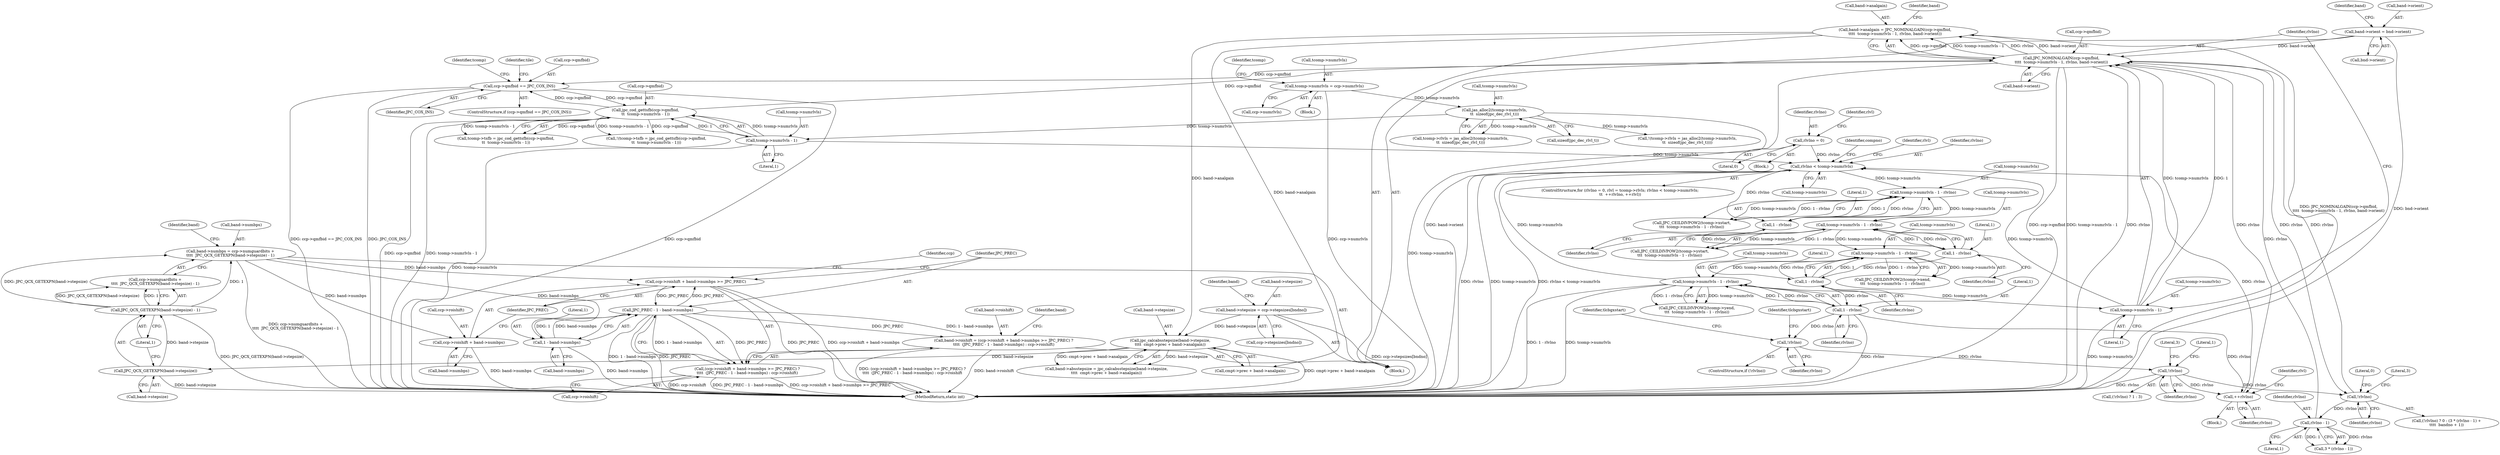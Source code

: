 digraph "0_jasper_1abc2e5a401a4bf1d5ca4df91358ce5df111f495@pointer" {
"1000759" [label="(Call,band->numbps = ccp->numguardbits +\n\t\t\t\t  JPC_QCX_GETEXPN(band->stepsize) - 1)"];
"1000767" [label="(Call,JPC_QCX_GETEXPN(band->stepsize) - 1)"];
"1000768" [label="(Call,JPC_QCX_GETEXPN(band->stepsize))"];
"1000748" [label="(Call,jpc_calcabsstepsize(band->stepsize,\n\t\t\t\t  cmpt->prec + band->analgain))"];
"1000718" [label="(Call,band->stepsize = ccp->stepsizes[bndno])"];
"1000727" [label="(Call,band->analgain = JPC_NOMINALGAIN(ccp->qmfbid,\n\t\t\t\t  tcomp->numrlvls - 1, rlvlno, band->orient))"];
"1000731" [label="(Call,JPC_NOMINALGAIN(ccp->qmfbid,\n\t\t\t\t  tcomp->numrlvls - 1, rlvlno, band->orient))"];
"1000290" [label="(Call,jpc_cod_gettsfb(ccp->qmfbid,\n\t\t  tcomp->numrlvls - 1))"];
"1000211" [label="(Call,ccp->qmfbid == JPC_COX_INS)"];
"1000294" [label="(Call,tcomp->numrlvls - 1)"];
"1000235" [label="(Call,jas_alloc2(tcomp->numrlvls,\n\t\t  sizeof(jpc_dec_rlvl_t)))"];
"1000222" [label="(Call,tcomp->numrlvls = ccp->numrlvls)"];
"1000735" [label="(Call,tcomp->numrlvls - 1)"];
"1000404" [label="(Call,tcomp->numrlvls - 1 - rlvlno)"];
"1000389" [label="(Call,tcomp->numrlvls - 1 - rlvlno)"];
"1000374" [label="(Call,tcomp->numrlvls - 1 - rlvlno)"];
"1000359" [label="(Call,tcomp->numrlvls - 1 - rlvlno)"];
"1000335" [label="(Call,rlvlno < tcomp->numrlvls)"];
"1000327" [label="(Call,rlvlno = 0)"];
"1000341" [label="(Call,++rlvlno)"];
"1000649" [label="(Call,!rlvlno)"];
"1000553" [label="(Call,!rlvlno)"];
"1000408" [label="(Call,1 - rlvlno)"];
"1000393" [label="(Call,1 - rlvlno)"];
"1000378" [label="(Call,1 - rlvlno)"];
"1000363" [label="(Call,1 - rlvlno)"];
"1000699" [label="(Call,rlvlno - 1)"];
"1000693" [label="(Call,!rlvlno)"];
"1000711" [label="(Call,band->orient = bnd->orient)"];
"1000778" [label="(Call,ccp->roishift + band->numbps >= JPC_PREC)"];
"1000787" [label="(Call,JPC_PREC - 1 - band->numbps)"];
"1000773" [label="(Call,band->roishift = (ccp->roishift + band->numbps >= JPC_PREC) ?\n\t\t\t\t  (JPC_PREC - 1 - band->numbps) : ccp->roishift)"];
"1000777" [label="(Call,(ccp->roishift + band->numbps >= JPC_PREC) ?\n\t\t\t\t  (JPC_PREC - 1 - band->numbps) : ccp->roishift)"];
"1000779" [label="(Call,ccp->roishift + band->numbps)"];
"1000789" [label="(Call,1 - band->numbps)"];
"1000752" [label="(Call,cmpt->prec + band->analgain)"];
"1000769" [label="(Call,band->stepsize)"];
"1000778" [label="(Call,ccp->roishift + band->numbps >= JPC_PREC)"];
"1000340" [label="(Block,)"];
"1000775" [label="(Identifier,band)"];
"1000779" [label="(Call,ccp->roishift + band->numbps)"];
"1000649" [label="(Call,!rlvlno)"];
"1000585" [label="(Identifier,tlcbgxstart)"];
"1000219" [label="(Identifier,tile)"];
"1000215" [label="(Identifier,JPC_COX_INS)"];
"1000378" [label="(Call,1 - rlvlno)"];
"1000694" [label="(Identifier,rlvlno)"];
"1000689" [label="(Block,)"];
"1000212" [label="(Call,ccp->qmfbid)"];
"1000777" [label="(Call,(ccp->roishift + band->numbps >= JPC_PREC) ?\n\t\t\t\t  (JPC_PREC - 1 - band->numbps) : ccp->roishift)"];
"1000355" [label="(Call,JPC_CEILDIVPOW2(tcomp->xstart,\n\t\t\t  tcomp->numrlvls - 1 - rlvlno))"];
"1000722" [label="(Call,ccp->stepsizes[bndno])"];
"1000226" [label="(Call,ccp->numrlvls)"];
"1000285" [label="(Call,!(tcomp->tsfb = jpc_cod_gettsfb(ccp->qmfbid,\n\t\t  tcomp->numrlvls - 1)))"];
"1000224" [label="(Identifier,tcomp)"];
"1000749" [label="(Call,band->stepsize)"];
"1000700" [label="(Identifier,rlvlno)"];
"1000692" [label="(Call,(!rlvlno) ? 0 : (3 * (rlvlno - 1) +\n\t\t\t\t  bandno + 1))"];
"1000331" [label="(Identifier,rlvl)"];
"1000786" [label="(Identifier,JPC_PREC)"];
"1000728" [label="(Call,band->analgain)"];
"1000727" [label="(Call,band->analgain = JPC_NOMINALGAIN(ccp->qmfbid,\n\t\t\t\t  tcomp->numrlvls - 1, rlvlno, band->orient))"];
"1000222" [label="(Call,tcomp->numrlvls = ccp->numrlvls)"];
"1000736" [label="(Call,tcomp->numrlvls)"];
"1000193" [label="(Identifier,compno)"];
"1000651" [label="(Literal,1)"];
"1000342" [label="(Identifier,rlvlno)"];
"1000746" [label="(Identifier,band)"];
"1000360" [label="(Call,tcomp->numrlvls)"];
"1000759" [label="(Call,band->numbps = ccp->numguardbits +\n\t\t\t\t  JPC_QCX_GETEXPN(band->stepsize) - 1)"];
"1000788" [label="(Identifier,JPC_PREC)"];
"1000790" [label="(Literal,1)"];
"1000732" [label="(Call,ccp->qmfbid)"];
"1000767" [label="(Call,JPC_QCX_GETEXPN(band->stepsize) - 1)"];
"1000720" [label="(Identifier,band)"];
"1000239" [label="(Call,sizeof(jpc_dec_rlvl_t))"];
"1000326" [label="(Block,)"];
"1000359" [label="(Call,tcomp->numrlvls - 1 - rlvlno)"];
"1000718" [label="(Call,band->stepsize = ccp->stepsizes[bndno])"];
"1000375" [label="(Call,tcomp->numrlvls)"];
"1000789" [label="(Call,1 - band->numbps)"];
"1000286" [label="(Call,tcomp->tsfb = jpc_cod_gettsfb(ccp->qmfbid,\n\t\t  tcomp->numrlvls - 1))"];
"1000652" [label="(Literal,3)"];
"1000774" [label="(Call,band->roishift)"];
"1000370" [label="(Call,JPC_CEILDIVPOW2(tcomp->ystart,\n\t\t\t  tcomp->numrlvls - 1 - rlvlno))"];
"1000374" [label="(Call,tcomp->numrlvls - 1 - rlvlno)"];
"1000408" [label="(Call,1 - rlvlno)"];
"1000711" [label="(Call,band->orient = bnd->orient)"];
"1000328" [label="(Identifier,rlvlno)"];
"1000295" [label="(Call,tcomp->numrlvls)"];
"1000327" [label="(Call,rlvlno = 0)"];
"1000791" [label="(Call,band->numbps)"];
"1000695" [label="(Literal,0)"];
"1000712" [label="(Call,band->orient)"];
"1000650" [label="(Identifier,rlvlno)"];
"1000741" [label="(Call,band->orient)"];
"1000236" [label="(Call,tcomp->numrlvls)"];
"1000729" [label="(Identifier,band)"];
"1000230" [label="(Call,!(tcomp->rlvls = jas_alloc2(tcomp->numrlvls,\n\t\t  sizeof(jpc_dec_rlvl_t))))"];
"1000701" [label="(Literal,1)"];
"1000233" [label="(Identifier,tcomp)"];
"1000557" [label="(Identifier,tlcbgxstart)"];
"1000698" [label="(Literal,3)"];
"1000294" [label="(Call,tcomp->numrlvls - 1)"];
"1000740" [label="(Identifier,rlvlno)"];
"1000363" [label="(Call,1 - rlvlno)"];
"1000744" [label="(Call,band->absstepsize = jpc_calcabsstepsize(band->stepsize,\n\t\t\t\t  cmpt->prec + band->analgain))"];
"1000699" [label="(Call,rlvlno - 1)"];
"1000335" [label="(Call,rlvlno < tcomp->numrlvls)"];
"1000735" [label="(Call,tcomp->numrlvls - 1)"];
"1000380" [label="(Identifier,rlvlno)"];
"1000365" [label="(Identifier,rlvlno)"];
"1000235" [label="(Call,jas_alloc2(tcomp->numrlvls,\n\t\t  sizeof(jpc_dec_rlvl_t)))"];
"1000325" [label="(ControlStructure,for (rlvlno = 0, rlvl = tcomp->rlvls; rlvlno < tcomp->numrlvls;\n\t\t  ++rlvlno, ++rlvl))"];
"1000554" [label="(Identifier,rlvlno)"];
"1000794" [label="(Call,ccp->roishift)"];
"1000731" [label="(Call,JPC_NOMINALGAIN(ccp->qmfbid,\n\t\t\t\t  tcomp->numrlvls - 1, rlvlno, band->orient))"];
"1000410" [label="(Identifier,rlvlno)"];
"1000715" [label="(Call,bnd->orient)"];
"1000405" [label="(Call,tcomp->numrlvls)"];
"1000348" [label="(Identifier,rlvl)"];
"1000341" [label="(Call,++rlvlno)"];
"1000409" [label="(Literal,1)"];
"1000389" [label="(Call,tcomp->numrlvls - 1 - rlvlno)"];
"1000379" [label="(Literal,1)"];
"1000739" [label="(Literal,1)"];
"1000223" [label="(Call,tcomp->numrlvls)"];
"1000719" [label="(Call,band->stepsize)"];
"1000693" [label="(Call,!rlvlno)"];
"1000211" [label="(Call,ccp->qmfbid == JPC_COX_INS)"];
"1000772" [label="(Literal,1)"];
"1000394" [label="(Literal,1)"];
"1000393" [label="(Call,1 - rlvlno)"];
"1000783" [label="(Call,band->numbps)"];
"1000329" [label="(Literal,0)"];
"1000290" [label="(Call,jpc_cod_gettsfb(ccp->qmfbid,\n\t\t  tcomp->numrlvls - 1))"];
"1000552" [label="(ControlStructure,if (!rlvlno))"];
"1000231" [label="(Call,tcomp->rlvls = jas_alloc2(tcomp->numrlvls,\n\t\t  sizeof(jpc_dec_rlvl_t)))"];
"1000336" [label="(Identifier,rlvlno)"];
"1000291" [label="(Call,ccp->qmfbid)"];
"1000763" [label="(Call,ccp->numguardbits +\n\t\t\t\t  JPC_QCX_GETEXPN(band->stepsize) - 1)"];
"1001419" [label="(MethodReturn,static int)"];
"1000773" [label="(Call,band->roishift = (ccp->roishift + band->numbps >= JPC_PREC) ?\n\t\t\t\t  (JPC_PREC - 1 - band->numbps) : ccp->roishift)"];
"1000298" [label="(Literal,1)"];
"1000553" [label="(Call,!rlvlno)"];
"1000799" [label="(Identifier,band)"];
"1000395" [label="(Identifier,rlvlno)"];
"1000795" [label="(Identifier,ccp)"];
"1000748" [label="(Call,jpc_calcabsstepsize(band->stepsize,\n\t\t\t\t  cmpt->prec + band->analgain))"];
"1000199" [label="(Block,)"];
"1000404" [label="(Call,tcomp->numrlvls - 1 - rlvlno)"];
"1000780" [label="(Call,ccp->roishift)"];
"1000390" [label="(Call,tcomp->numrlvls)"];
"1000760" [label="(Call,band->numbps)"];
"1000648" [label="(Call,(!rlvlno) ? 1 : 3)"];
"1000768" [label="(Call,JPC_QCX_GETEXPN(band->stepsize))"];
"1000337" [label="(Call,tcomp->numrlvls)"];
"1000210" [label="(ControlStructure,if (ccp->qmfbid == JPC_COX_INS))"];
"1000344" [label="(Identifier,rlvl)"];
"1000787" [label="(Call,JPC_PREC - 1 - band->numbps)"];
"1000385" [label="(Call,JPC_CEILDIVPOW2(tcomp->xend,\n\t\t\t  tcomp->numrlvls - 1 - rlvlno))"];
"1000697" [label="(Call,3 * (rlvlno - 1))"];
"1000400" [label="(Call,JPC_CEILDIVPOW2(tcomp->yend,\n\t\t\t  tcomp->numrlvls - 1 - rlvlno))"];
"1000364" [label="(Literal,1)"];
"1000759" -> "1000689"  [label="AST: "];
"1000759" -> "1000763"  [label="CFG: "];
"1000760" -> "1000759"  [label="AST: "];
"1000763" -> "1000759"  [label="AST: "];
"1000775" -> "1000759"  [label="CFG: "];
"1000759" -> "1001419"  [label="DDG: ccp->numguardbits +\n\t\t\t\t  JPC_QCX_GETEXPN(band->stepsize) - 1"];
"1000767" -> "1000759"  [label="DDG: JPC_QCX_GETEXPN(band->stepsize)"];
"1000767" -> "1000759"  [label="DDG: 1"];
"1000759" -> "1000778"  [label="DDG: band->numbps"];
"1000759" -> "1000779"  [label="DDG: band->numbps"];
"1000759" -> "1000789"  [label="DDG: band->numbps"];
"1000767" -> "1000763"  [label="AST: "];
"1000767" -> "1000772"  [label="CFG: "];
"1000768" -> "1000767"  [label="AST: "];
"1000772" -> "1000767"  [label="AST: "];
"1000763" -> "1000767"  [label="CFG: "];
"1000767" -> "1001419"  [label="DDG: JPC_QCX_GETEXPN(band->stepsize)"];
"1000767" -> "1000763"  [label="DDG: JPC_QCX_GETEXPN(band->stepsize)"];
"1000767" -> "1000763"  [label="DDG: 1"];
"1000768" -> "1000767"  [label="DDG: band->stepsize"];
"1000768" -> "1000769"  [label="CFG: "];
"1000769" -> "1000768"  [label="AST: "];
"1000772" -> "1000768"  [label="CFG: "];
"1000768" -> "1001419"  [label="DDG: band->stepsize"];
"1000748" -> "1000768"  [label="DDG: band->stepsize"];
"1000748" -> "1000744"  [label="AST: "];
"1000748" -> "1000752"  [label="CFG: "];
"1000749" -> "1000748"  [label="AST: "];
"1000752" -> "1000748"  [label="AST: "];
"1000744" -> "1000748"  [label="CFG: "];
"1000748" -> "1001419"  [label="DDG: cmpt->prec + band->analgain"];
"1000748" -> "1000744"  [label="DDG: band->stepsize"];
"1000748" -> "1000744"  [label="DDG: cmpt->prec + band->analgain"];
"1000718" -> "1000748"  [label="DDG: band->stepsize"];
"1000727" -> "1000748"  [label="DDG: band->analgain"];
"1000718" -> "1000689"  [label="AST: "];
"1000718" -> "1000722"  [label="CFG: "];
"1000719" -> "1000718"  [label="AST: "];
"1000722" -> "1000718"  [label="AST: "];
"1000729" -> "1000718"  [label="CFG: "];
"1000718" -> "1001419"  [label="DDG: ccp->stepsizes[bndno]"];
"1000727" -> "1000689"  [label="AST: "];
"1000727" -> "1000731"  [label="CFG: "];
"1000728" -> "1000727"  [label="AST: "];
"1000731" -> "1000727"  [label="AST: "];
"1000746" -> "1000727"  [label="CFG: "];
"1000727" -> "1001419"  [label="DDG: JPC_NOMINALGAIN(ccp->qmfbid,\n\t\t\t\t  tcomp->numrlvls - 1, rlvlno, band->orient)"];
"1000731" -> "1000727"  [label="DDG: ccp->qmfbid"];
"1000731" -> "1000727"  [label="DDG: tcomp->numrlvls - 1"];
"1000731" -> "1000727"  [label="DDG: rlvlno"];
"1000731" -> "1000727"  [label="DDG: band->orient"];
"1000727" -> "1000752"  [label="DDG: band->analgain"];
"1000731" -> "1000741"  [label="CFG: "];
"1000732" -> "1000731"  [label="AST: "];
"1000735" -> "1000731"  [label="AST: "];
"1000740" -> "1000731"  [label="AST: "];
"1000741" -> "1000731"  [label="AST: "];
"1000731" -> "1001419"  [label="DDG: tcomp->numrlvls - 1"];
"1000731" -> "1001419"  [label="DDG: rlvlno"];
"1000731" -> "1001419"  [label="DDG: band->orient"];
"1000731" -> "1001419"  [label="DDG: ccp->qmfbid"];
"1000731" -> "1000211"  [label="DDG: ccp->qmfbid"];
"1000731" -> "1000341"  [label="DDG: rlvlno"];
"1000731" -> "1000693"  [label="DDG: rlvlno"];
"1000290" -> "1000731"  [label="DDG: ccp->qmfbid"];
"1000735" -> "1000731"  [label="DDG: tcomp->numrlvls"];
"1000735" -> "1000731"  [label="DDG: 1"];
"1000699" -> "1000731"  [label="DDG: rlvlno"];
"1000693" -> "1000731"  [label="DDG: rlvlno"];
"1000711" -> "1000731"  [label="DDG: band->orient"];
"1000290" -> "1000286"  [label="AST: "];
"1000290" -> "1000294"  [label="CFG: "];
"1000291" -> "1000290"  [label="AST: "];
"1000294" -> "1000290"  [label="AST: "];
"1000286" -> "1000290"  [label="CFG: "];
"1000290" -> "1001419"  [label="DDG: ccp->qmfbid"];
"1000290" -> "1001419"  [label="DDG: tcomp->numrlvls - 1"];
"1000290" -> "1000211"  [label="DDG: ccp->qmfbid"];
"1000290" -> "1000285"  [label="DDG: ccp->qmfbid"];
"1000290" -> "1000285"  [label="DDG: tcomp->numrlvls - 1"];
"1000290" -> "1000286"  [label="DDG: ccp->qmfbid"];
"1000290" -> "1000286"  [label="DDG: tcomp->numrlvls - 1"];
"1000211" -> "1000290"  [label="DDG: ccp->qmfbid"];
"1000294" -> "1000290"  [label="DDG: tcomp->numrlvls"];
"1000294" -> "1000290"  [label="DDG: 1"];
"1000211" -> "1000210"  [label="AST: "];
"1000211" -> "1000215"  [label="CFG: "];
"1000212" -> "1000211"  [label="AST: "];
"1000215" -> "1000211"  [label="AST: "];
"1000219" -> "1000211"  [label="CFG: "];
"1000224" -> "1000211"  [label="CFG: "];
"1000211" -> "1001419"  [label="DDG: ccp->qmfbid"];
"1000211" -> "1001419"  [label="DDG: ccp->qmfbid == JPC_COX_INS"];
"1000211" -> "1001419"  [label="DDG: JPC_COX_INS"];
"1000294" -> "1000298"  [label="CFG: "];
"1000295" -> "1000294"  [label="AST: "];
"1000298" -> "1000294"  [label="AST: "];
"1000294" -> "1001419"  [label="DDG: tcomp->numrlvls"];
"1000235" -> "1000294"  [label="DDG: tcomp->numrlvls"];
"1000294" -> "1000335"  [label="DDG: tcomp->numrlvls"];
"1000235" -> "1000231"  [label="AST: "];
"1000235" -> "1000239"  [label="CFG: "];
"1000236" -> "1000235"  [label="AST: "];
"1000239" -> "1000235"  [label="AST: "];
"1000231" -> "1000235"  [label="CFG: "];
"1000235" -> "1001419"  [label="DDG: tcomp->numrlvls"];
"1000235" -> "1000230"  [label="DDG: tcomp->numrlvls"];
"1000235" -> "1000231"  [label="DDG: tcomp->numrlvls"];
"1000222" -> "1000235"  [label="DDG: tcomp->numrlvls"];
"1000222" -> "1000199"  [label="AST: "];
"1000222" -> "1000226"  [label="CFG: "];
"1000223" -> "1000222"  [label="AST: "];
"1000226" -> "1000222"  [label="AST: "];
"1000233" -> "1000222"  [label="CFG: "];
"1000222" -> "1001419"  [label="DDG: ccp->numrlvls"];
"1000735" -> "1000739"  [label="CFG: "];
"1000736" -> "1000735"  [label="AST: "];
"1000739" -> "1000735"  [label="AST: "];
"1000740" -> "1000735"  [label="CFG: "];
"1000735" -> "1001419"  [label="DDG: tcomp->numrlvls"];
"1000735" -> "1000335"  [label="DDG: tcomp->numrlvls"];
"1000404" -> "1000735"  [label="DDG: tcomp->numrlvls"];
"1000404" -> "1000400"  [label="AST: "];
"1000404" -> "1000408"  [label="CFG: "];
"1000405" -> "1000404"  [label="AST: "];
"1000408" -> "1000404"  [label="AST: "];
"1000400" -> "1000404"  [label="CFG: "];
"1000404" -> "1001419"  [label="DDG: tcomp->numrlvls"];
"1000404" -> "1001419"  [label="DDG: 1 - rlvlno"];
"1000404" -> "1000335"  [label="DDG: tcomp->numrlvls"];
"1000404" -> "1000400"  [label="DDG: tcomp->numrlvls"];
"1000404" -> "1000400"  [label="DDG: 1 - rlvlno"];
"1000389" -> "1000404"  [label="DDG: tcomp->numrlvls"];
"1000408" -> "1000404"  [label="DDG: 1"];
"1000408" -> "1000404"  [label="DDG: rlvlno"];
"1000389" -> "1000385"  [label="AST: "];
"1000389" -> "1000393"  [label="CFG: "];
"1000390" -> "1000389"  [label="AST: "];
"1000393" -> "1000389"  [label="AST: "];
"1000385" -> "1000389"  [label="CFG: "];
"1000389" -> "1000385"  [label="DDG: tcomp->numrlvls"];
"1000389" -> "1000385"  [label="DDG: 1 - rlvlno"];
"1000374" -> "1000389"  [label="DDG: tcomp->numrlvls"];
"1000393" -> "1000389"  [label="DDG: 1"];
"1000393" -> "1000389"  [label="DDG: rlvlno"];
"1000374" -> "1000370"  [label="AST: "];
"1000374" -> "1000378"  [label="CFG: "];
"1000375" -> "1000374"  [label="AST: "];
"1000378" -> "1000374"  [label="AST: "];
"1000370" -> "1000374"  [label="CFG: "];
"1000374" -> "1000370"  [label="DDG: tcomp->numrlvls"];
"1000374" -> "1000370"  [label="DDG: 1 - rlvlno"];
"1000359" -> "1000374"  [label="DDG: tcomp->numrlvls"];
"1000378" -> "1000374"  [label="DDG: 1"];
"1000378" -> "1000374"  [label="DDG: rlvlno"];
"1000359" -> "1000355"  [label="AST: "];
"1000359" -> "1000363"  [label="CFG: "];
"1000360" -> "1000359"  [label="AST: "];
"1000363" -> "1000359"  [label="AST: "];
"1000355" -> "1000359"  [label="CFG: "];
"1000359" -> "1000355"  [label="DDG: tcomp->numrlvls"];
"1000359" -> "1000355"  [label="DDG: 1 - rlvlno"];
"1000335" -> "1000359"  [label="DDG: tcomp->numrlvls"];
"1000363" -> "1000359"  [label="DDG: 1"];
"1000363" -> "1000359"  [label="DDG: rlvlno"];
"1000335" -> "1000325"  [label="AST: "];
"1000335" -> "1000337"  [label="CFG: "];
"1000336" -> "1000335"  [label="AST: "];
"1000337" -> "1000335"  [label="AST: "];
"1000348" -> "1000335"  [label="CFG: "];
"1000193" -> "1000335"  [label="CFG: "];
"1000335" -> "1001419"  [label="DDG: rlvlno"];
"1000335" -> "1001419"  [label="DDG: tcomp->numrlvls"];
"1000335" -> "1001419"  [label="DDG: rlvlno < tcomp->numrlvls"];
"1000327" -> "1000335"  [label="DDG: rlvlno"];
"1000341" -> "1000335"  [label="DDG: rlvlno"];
"1000335" -> "1000363"  [label="DDG: rlvlno"];
"1000327" -> "1000326"  [label="AST: "];
"1000327" -> "1000329"  [label="CFG: "];
"1000328" -> "1000327"  [label="AST: "];
"1000329" -> "1000327"  [label="AST: "];
"1000331" -> "1000327"  [label="CFG: "];
"1000341" -> "1000340"  [label="AST: "];
"1000341" -> "1000342"  [label="CFG: "];
"1000342" -> "1000341"  [label="AST: "];
"1000344" -> "1000341"  [label="CFG: "];
"1000649" -> "1000341"  [label="DDG: rlvlno"];
"1000408" -> "1000341"  [label="DDG: rlvlno"];
"1000649" -> "1000648"  [label="AST: "];
"1000649" -> "1000650"  [label="CFG: "];
"1000650" -> "1000649"  [label="AST: "];
"1000651" -> "1000649"  [label="CFG: "];
"1000652" -> "1000649"  [label="CFG: "];
"1000649" -> "1001419"  [label="DDG: rlvlno"];
"1000553" -> "1000649"  [label="DDG: rlvlno"];
"1000649" -> "1000693"  [label="DDG: rlvlno"];
"1000553" -> "1000552"  [label="AST: "];
"1000553" -> "1000554"  [label="CFG: "];
"1000554" -> "1000553"  [label="AST: "];
"1000557" -> "1000553"  [label="CFG: "];
"1000585" -> "1000553"  [label="CFG: "];
"1000408" -> "1000553"  [label="DDG: rlvlno"];
"1000408" -> "1000410"  [label="CFG: "];
"1000409" -> "1000408"  [label="AST: "];
"1000410" -> "1000408"  [label="AST: "];
"1000408" -> "1001419"  [label="DDG: rlvlno"];
"1000393" -> "1000408"  [label="DDG: rlvlno"];
"1000393" -> "1000395"  [label="CFG: "];
"1000394" -> "1000393"  [label="AST: "];
"1000395" -> "1000393"  [label="AST: "];
"1000378" -> "1000393"  [label="DDG: rlvlno"];
"1000378" -> "1000380"  [label="CFG: "];
"1000379" -> "1000378"  [label="AST: "];
"1000380" -> "1000378"  [label="AST: "];
"1000363" -> "1000378"  [label="DDG: rlvlno"];
"1000363" -> "1000365"  [label="CFG: "];
"1000364" -> "1000363"  [label="AST: "];
"1000365" -> "1000363"  [label="AST: "];
"1000699" -> "1000697"  [label="AST: "];
"1000699" -> "1000701"  [label="CFG: "];
"1000700" -> "1000699"  [label="AST: "];
"1000701" -> "1000699"  [label="AST: "];
"1000697" -> "1000699"  [label="CFG: "];
"1000699" -> "1000697"  [label="DDG: rlvlno"];
"1000699" -> "1000697"  [label="DDG: 1"];
"1000693" -> "1000699"  [label="DDG: rlvlno"];
"1000693" -> "1000692"  [label="AST: "];
"1000693" -> "1000694"  [label="CFG: "];
"1000694" -> "1000693"  [label="AST: "];
"1000695" -> "1000693"  [label="CFG: "];
"1000698" -> "1000693"  [label="CFG: "];
"1000711" -> "1000689"  [label="AST: "];
"1000711" -> "1000715"  [label="CFG: "];
"1000712" -> "1000711"  [label="AST: "];
"1000715" -> "1000711"  [label="AST: "];
"1000720" -> "1000711"  [label="CFG: "];
"1000711" -> "1001419"  [label="DDG: bnd->orient"];
"1000778" -> "1000777"  [label="AST: "];
"1000778" -> "1000786"  [label="CFG: "];
"1000779" -> "1000778"  [label="AST: "];
"1000786" -> "1000778"  [label="AST: "];
"1000788" -> "1000778"  [label="CFG: "];
"1000795" -> "1000778"  [label="CFG: "];
"1000778" -> "1001419"  [label="DDG: JPC_PREC"];
"1000778" -> "1001419"  [label="DDG: ccp->roishift + band->numbps"];
"1000787" -> "1000778"  [label="DDG: JPC_PREC"];
"1000778" -> "1000787"  [label="DDG: JPC_PREC"];
"1000787" -> "1000777"  [label="AST: "];
"1000787" -> "1000789"  [label="CFG: "];
"1000788" -> "1000787"  [label="AST: "];
"1000789" -> "1000787"  [label="AST: "];
"1000777" -> "1000787"  [label="CFG: "];
"1000787" -> "1001419"  [label="DDG: 1 - band->numbps"];
"1000787" -> "1001419"  [label="DDG: JPC_PREC"];
"1000787" -> "1000773"  [label="DDG: JPC_PREC"];
"1000787" -> "1000773"  [label="DDG: 1 - band->numbps"];
"1000787" -> "1000777"  [label="DDG: JPC_PREC"];
"1000787" -> "1000777"  [label="DDG: 1 - band->numbps"];
"1000789" -> "1000787"  [label="DDG: 1"];
"1000789" -> "1000787"  [label="DDG: band->numbps"];
"1000773" -> "1000689"  [label="AST: "];
"1000773" -> "1000777"  [label="CFG: "];
"1000774" -> "1000773"  [label="AST: "];
"1000777" -> "1000773"  [label="AST: "];
"1000799" -> "1000773"  [label="CFG: "];
"1000773" -> "1001419"  [label="DDG: (ccp->roishift + band->numbps >= JPC_PREC) ?\n\t\t\t\t  (JPC_PREC - 1 - band->numbps) : ccp->roishift"];
"1000773" -> "1001419"  [label="DDG: band->roishift"];
"1000777" -> "1000794"  [label="CFG: "];
"1000794" -> "1000777"  [label="AST: "];
"1000777" -> "1001419"  [label="DDG: ccp->roishift"];
"1000777" -> "1001419"  [label="DDG: JPC_PREC - 1 - band->numbps"];
"1000777" -> "1001419"  [label="DDG: ccp->roishift + band->numbps >= JPC_PREC"];
"1000779" -> "1000783"  [label="CFG: "];
"1000780" -> "1000779"  [label="AST: "];
"1000783" -> "1000779"  [label="AST: "];
"1000786" -> "1000779"  [label="CFG: "];
"1000779" -> "1001419"  [label="DDG: band->numbps"];
"1000789" -> "1000791"  [label="CFG: "];
"1000790" -> "1000789"  [label="AST: "];
"1000791" -> "1000789"  [label="AST: "];
"1000789" -> "1001419"  [label="DDG: band->numbps"];
}
